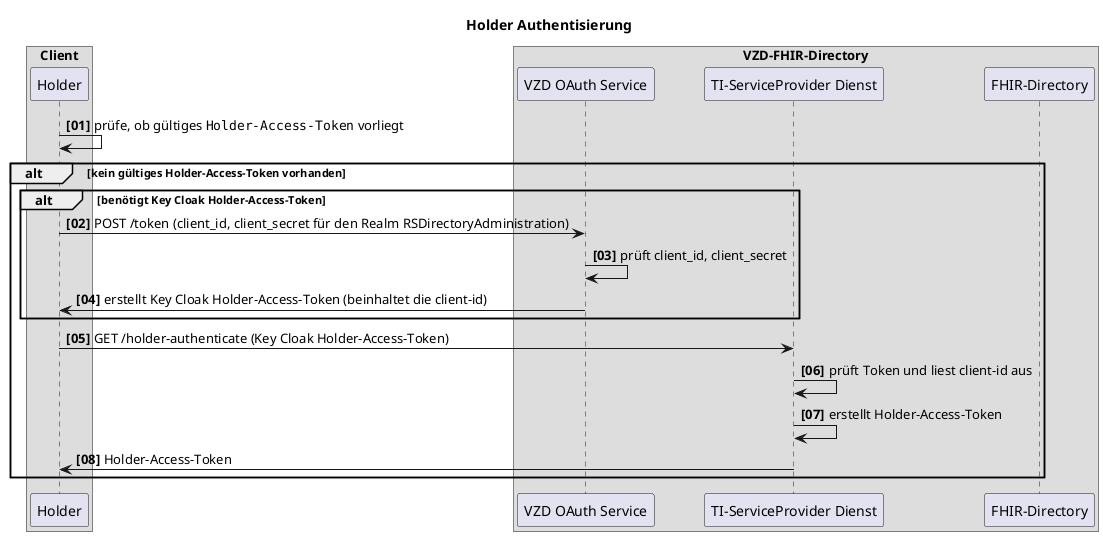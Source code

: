 @startuml
autonumber "<b>[00]"

box Client
participant "Holder" as Holder
end box

box VZD-FHIR-Directory
participant "VZD OAuth Service" as OAuth
participant "TI-ServiceProvider Dienst" as Proxy
participant "FHIR-Directory" as fhir
end box

title Holder Authentisierung

Holder -> Holder: prüfe, ob gültiges ""Holder-Access-Token"" vorliegt

alt kein gültiges Holder-Access-Token vorhanden

alt benötigt Key Cloak Holder-Access-Token
    Holder -> OAuth: POST /token (client_id, client_secret für den Realm RSDirectoryAdministration)
    OAuth -> OAuth: prüft client_id, client_secret
    OAuth -> Holder: erstellt Key Cloak Holder-Access-Token (beinhaltet die client-id)
end

    Holder -> Proxy: GET /holder-authenticate (Key Cloak Holder-Access-Token)
    Proxy -> Proxy: prüft Token und liest client-id aus
    Proxy -> Proxy: erstellt Holder-Access-Token
    Proxy -> Holder: Holder-Access-Token

end


@enduml

